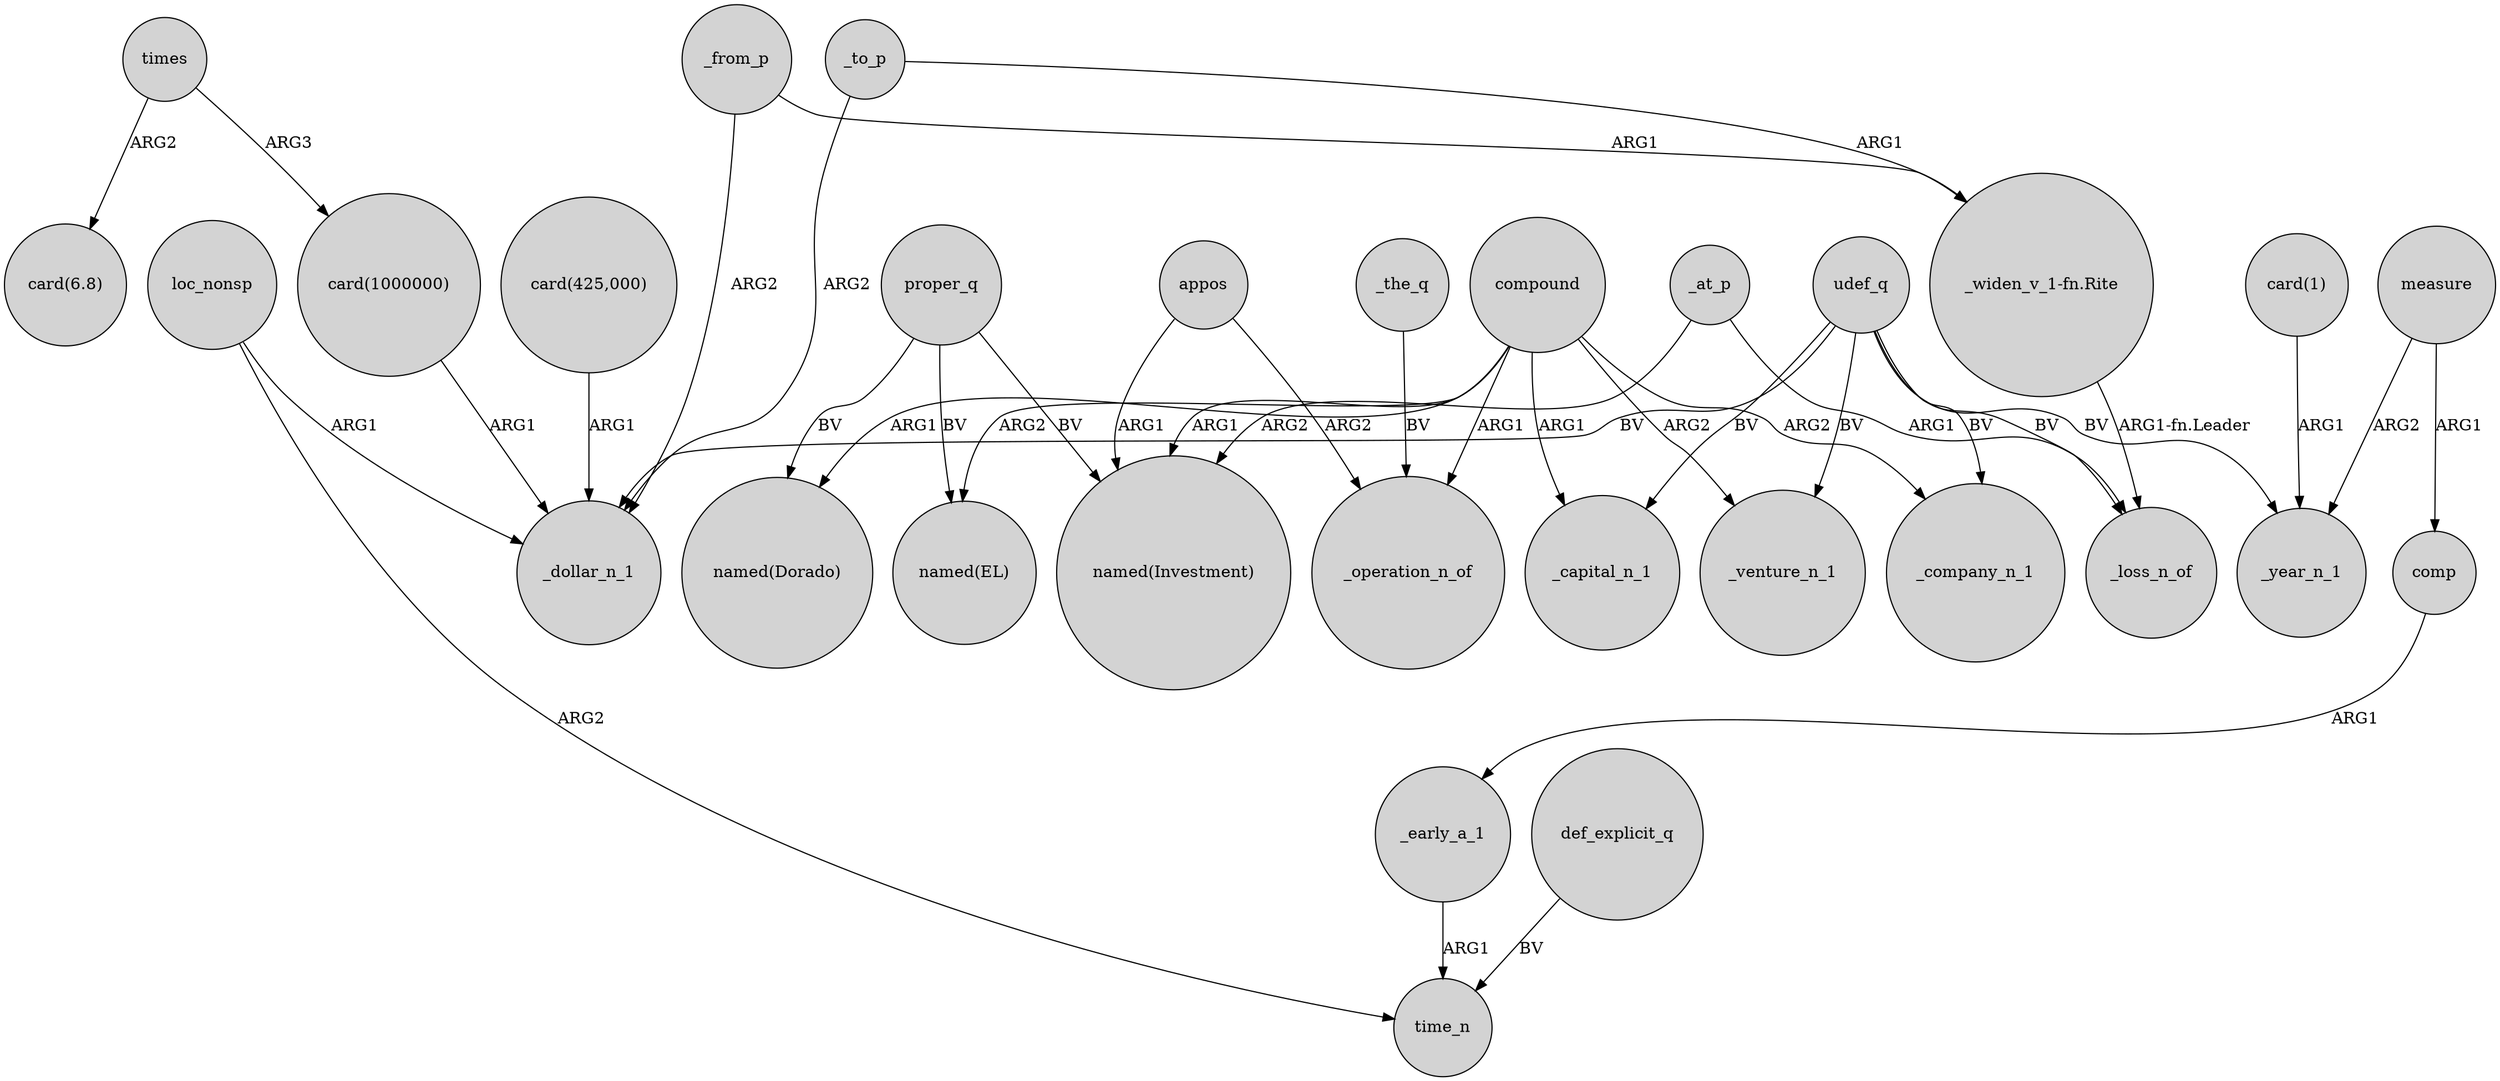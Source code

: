 digraph {
	node [shape=circle style=filled]
	_early_a_1 -> time_n [label=ARG1]
	loc_nonsp -> _dollar_n_1 [label=ARG1]
	compound -> "named(Dorado)" [label=ARG1]
	times -> "card(6.8)" [label=ARG2]
	proper_q -> "named(Investment)" [label=BV]
	proper_q -> "named(EL)" [label=BV]
	compound -> _company_n_1 [label=ARG2]
	"card(1)" -> _year_n_1 [label=ARG1]
	udef_q -> _company_n_1 [label=BV]
	_at_p -> "named(Investment)" [label=ARG2]
	times -> "card(1000000)" [label=ARG3]
	comp -> _early_a_1 [label=ARG1]
	compound -> _operation_n_of [label=ARG1]
	_to_p -> _dollar_n_1 [label=ARG2]
	_the_q -> _operation_n_of [label=BV]
	"_widen_v_1-fn.Rite" -> _loss_n_of [label="ARG1-fn.Leader"]
	compound -> _venture_n_1 [label=ARG2]
	_from_p -> "_widen_v_1-fn.Rite" [label=ARG1]
	appos -> "named(Investment)" [label=ARG1]
	measure -> _year_n_1 [label=ARG2]
	udef_q -> _capital_n_1 [label=BV]
	udef_q -> _loss_n_of [label=BV]
	_at_p -> _loss_n_of [label=ARG1]
	udef_q -> _dollar_n_1 [label=BV]
	"card(1000000)" -> _dollar_n_1 [label=ARG1]
	proper_q -> "named(Dorado)" [label=BV]
	compound -> _capital_n_1 [label=ARG1]
	"card(425,000)" -> _dollar_n_1 [label=ARG1]
	measure -> comp [label=ARG1]
	def_explicit_q -> time_n [label=BV]
	udef_q -> _year_n_1 [label=BV]
	loc_nonsp -> time_n [label=ARG2]
	compound -> "named(EL)" [label=ARG2]
	appos -> _operation_n_of [label=ARG2]
	udef_q -> _venture_n_1 [label=BV]
	_to_p -> "_widen_v_1-fn.Rite" [label=ARG1]
	_from_p -> _dollar_n_1 [label=ARG2]
	compound -> "named(Investment)" [label=ARG1]
}
